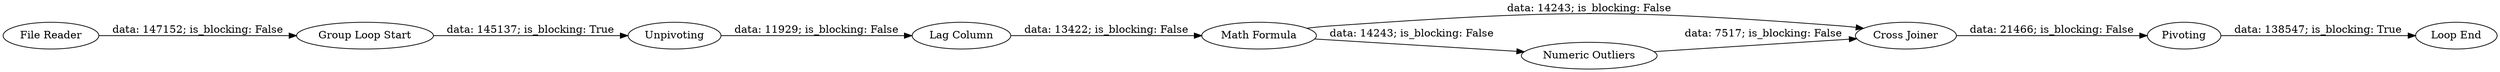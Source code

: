 digraph {
	"5942127788148989658_14" [label="Cross Joiner"]
	"5942127788148989658_15" [label=Pivoting]
	"5942127788148989658_13" [label="Loop End"]
	"5942127788148989658_4" [label=Unpivoting]
	"5942127788148989658_12" [label="Numeric Outliers"]
	"5942127788148989658_5" [label="Group Loop Start"]
	"5942127788148989658_10" [label="Math Formula"]
	"5942127788148989658_1" [label="File Reader"]
	"5942127788148989658_11" [label="Lag Column"]
	"5942127788148989658_10" -> "5942127788148989658_14" [label="data: 14243; is_blocking: False"]
	"5942127788148989658_12" -> "5942127788148989658_14" [label="data: 7517; is_blocking: False"]
	"5942127788148989658_11" -> "5942127788148989658_10" [label="data: 13422; is_blocking: False"]
	"5942127788148989658_4" -> "5942127788148989658_11" [label="data: 11929; is_blocking: False"]
	"5942127788148989658_15" -> "5942127788148989658_13" [label="data: 138547; is_blocking: True"]
	"5942127788148989658_5" -> "5942127788148989658_4" [label="data: 145137; is_blocking: True"]
	"5942127788148989658_10" -> "5942127788148989658_12" [label="data: 14243; is_blocking: False"]
	"5942127788148989658_14" -> "5942127788148989658_15" [label="data: 21466; is_blocking: False"]
	"5942127788148989658_1" -> "5942127788148989658_5" [label="data: 147152; is_blocking: False"]
	rankdir=LR
}
